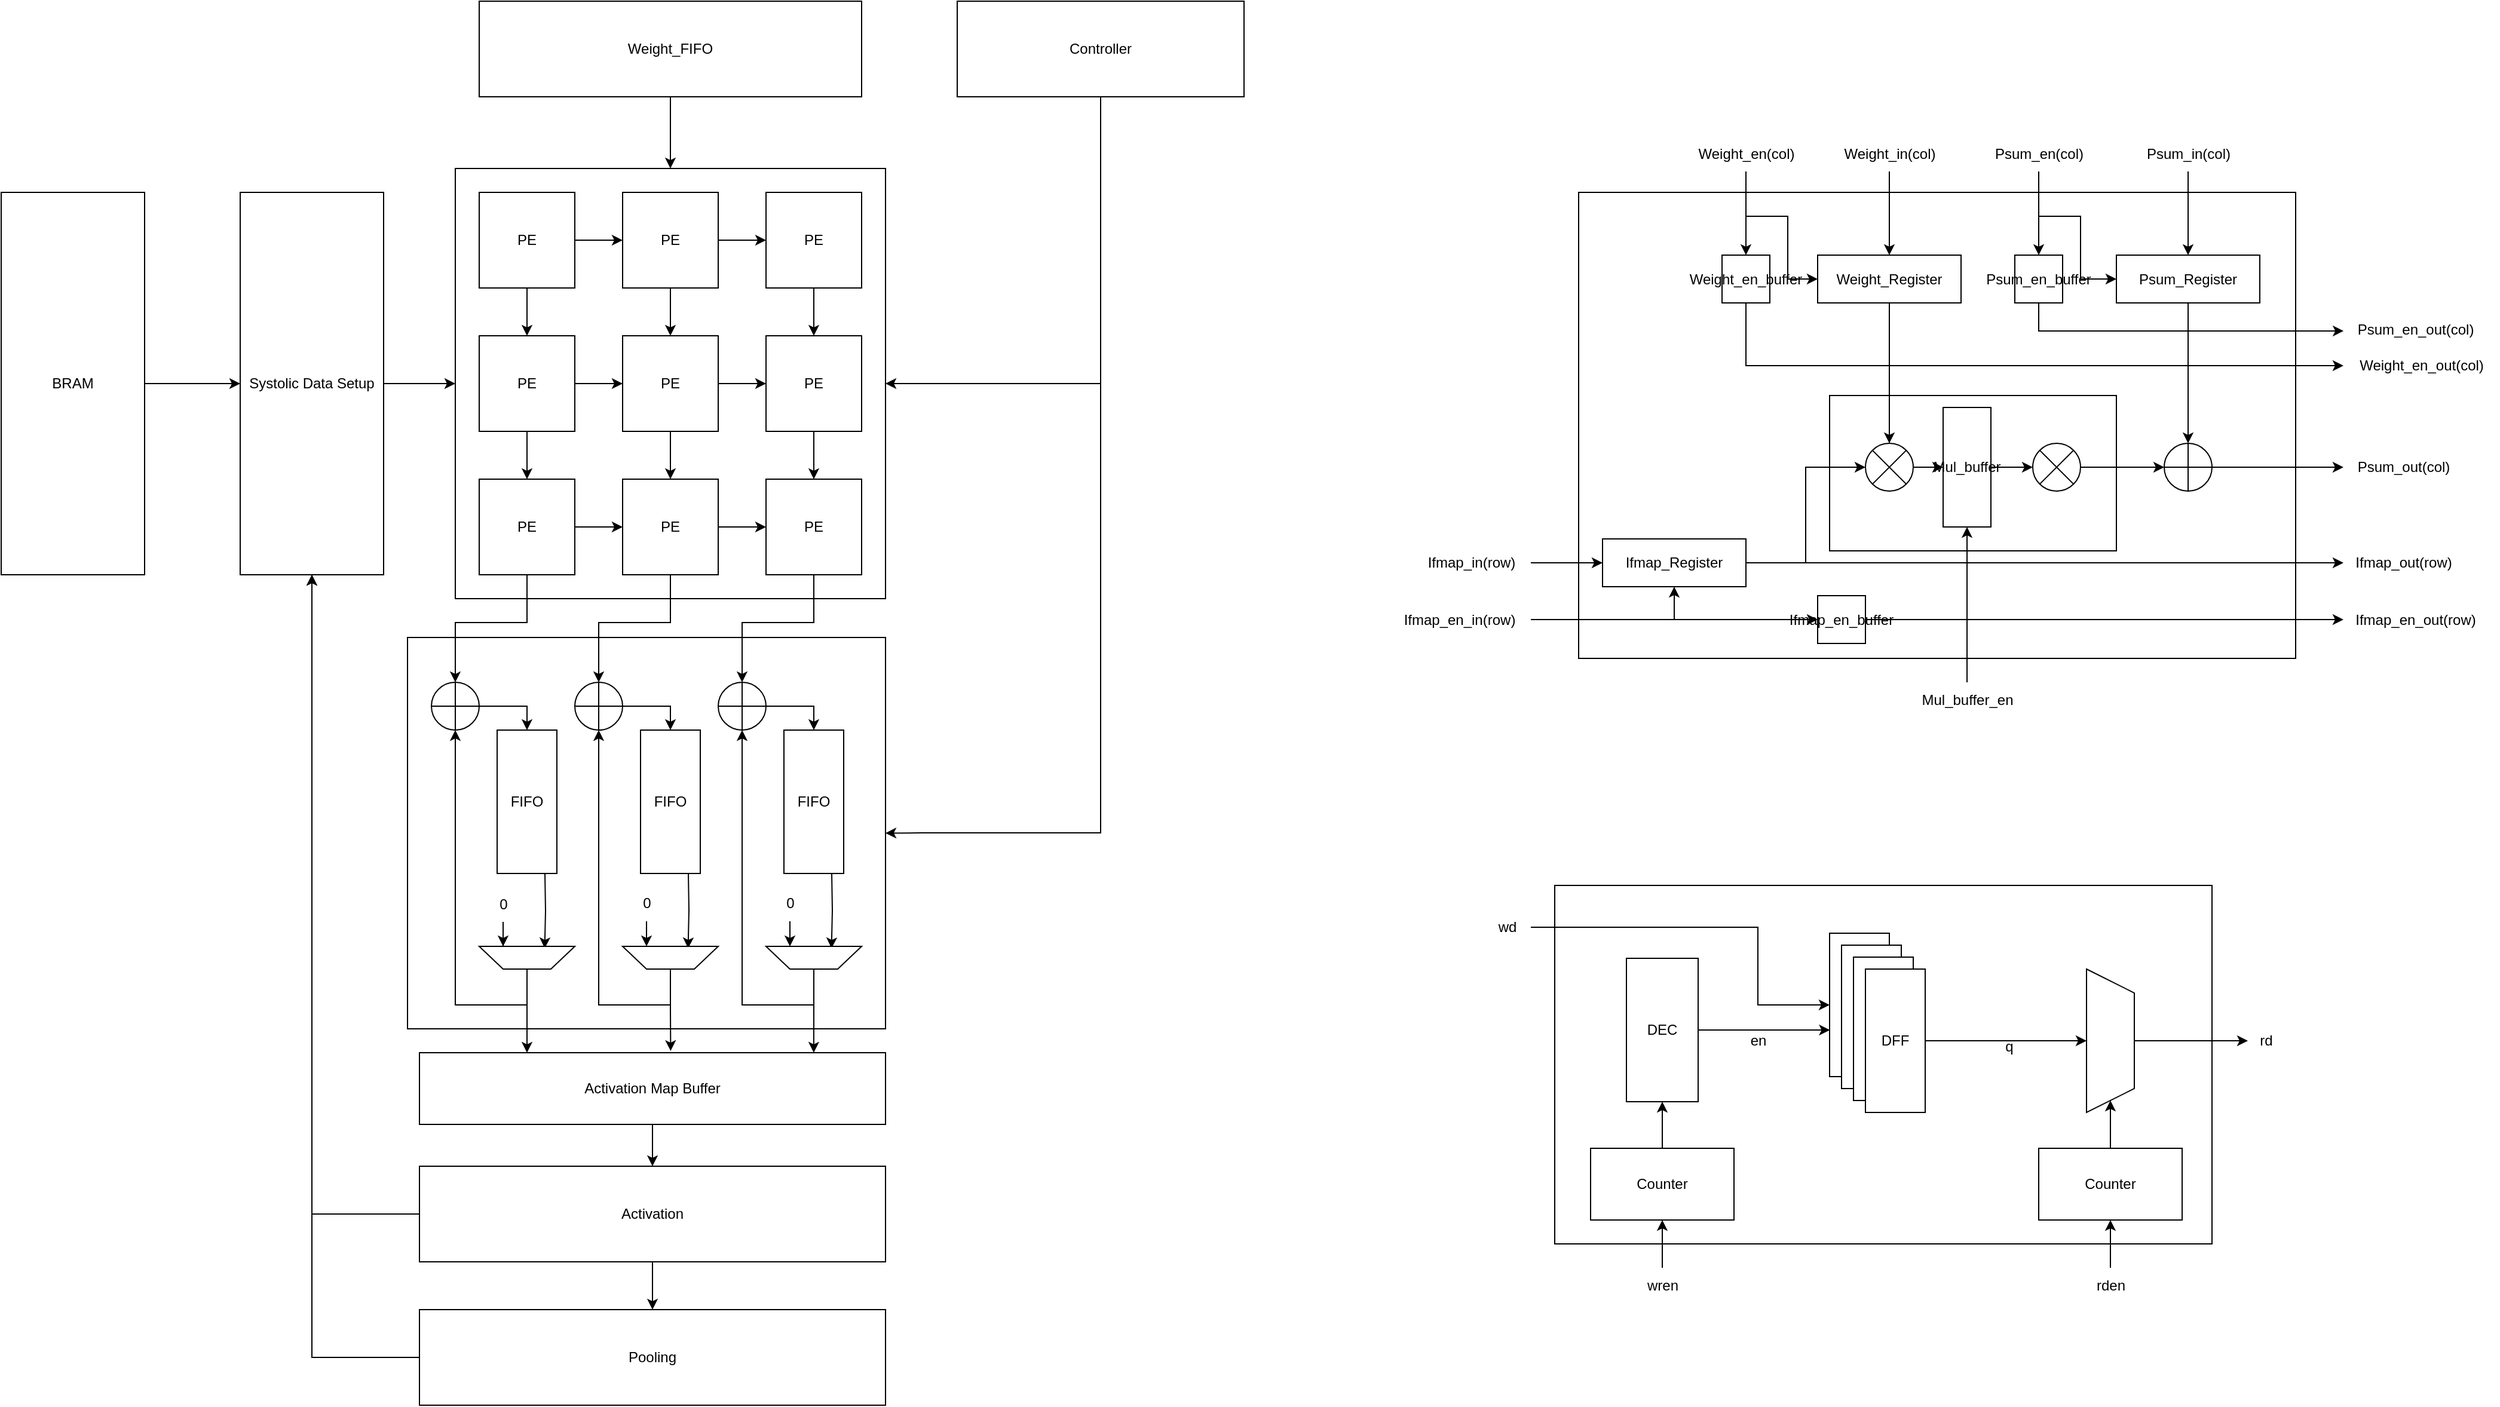 <mxfile version="20.0.4" type="device"><diagram id="q-3IjHaFC8g2C8b-CzU9" name="Page-1"><mxGraphModel dx="2228" dy="1464" grid="1" gridSize="10" guides="1" tooltips="1" connect="1" arrows="1" fold="1" page="0" pageScale="1" pageWidth="1169" pageHeight="1654" math="0" shadow="0"><root><mxCell id="0"/><mxCell id="1" parent="0"/><mxCell id="EoY5tIey5Jz07sWvBprs-53" value="" style="rounded=0;whiteSpace=wrap;html=1;" vertex="1" parent="1"><mxGeometry x="-100" y="12.5" width="400" height="327.5" as="geometry"/></mxCell><mxCell id="EoY5tIey5Jz07sWvBprs-31" value="" style="rounded=0;whiteSpace=wrap;html=1;" vertex="1" parent="1"><mxGeometry x="860" y="220" width="550" height="300" as="geometry"/></mxCell><mxCell id="YiOCXtngig4sqiAHv9Xl-460" value="" style="rounded=0;whiteSpace=wrap;html=1;" parent="1" vertex="1"><mxGeometry x="880" y="-360" width="600" height="390" as="geometry"/></mxCell><mxCell id="YiOCXtngig4sqiAHv9Xl-421" value="" style="rounded=0;whiteSpace=wrap;html=1;" parent="1" vertex="1"><mxGeometry x="1090" y="-190" width="240" height="130" as="geometry"/></mxCell><mxCell id="YiOCXtngig4sqiAHv9Xl-361" value="" style="rounded=0;whiteSpace=wrap;html=1;" parent="1" vertex="1"><mxGeometry x="-60" y="-380" width="360" height="360" as="geometry"/></mxCell><mxCell id="YiOCXtngig4sqiAHv9Xl-347" style="edgeStyle=orthogonalEdgeStyle;rounded=0;orthogonalLoop=1;jettySize=auto;html=1;entryX=0;entryY=0.5;entryDx=0;entryDy=0;" parent="1" source="YiOCXtngig4sqiAHv9Xl-319" target="YiOCXtngig4sqiAHv9Xl-320" edge="1"><mxGeometry relative="1" as="geometry"/></mxCell><mxCell id="YiOCXtngig4sqiAHv9Xl-355" style="edgeStyle=orthogonalEdgeStyle;rounded=0;orthogonalLoop=1;jettySize=auto;html=1;entryX=0.5;entryY=0;entryDx=0;entryDy=0;" parent="1" source="YiOCXtngig4sqiAHv9Xl-319" target="YiOCXtngig4sqiAHv9Xl-322" edge="1"><mxGeometry relative="1" as="geometry"/></mxCell><mxCell id="YiOCXtngig4sqiAHv9Xl-319" value="PE" style="rounded=0;whiteSpace=wrap;html=1;" parent="1" vertex="1"><mxGeometry x="-40" y="-360" width="80" height="80" as="geometry"/></mxCell><mxCell id="YiOCXtngig4sqiAHv9Xl-348" style="edgeStyle=orthogonalEdgeStyle;rounded=0;orthogonalLoop=1;jettySize=auto;html=1;entryX=0;entryY=0.5;entryDx=0;entryDy=0;" parent="1" source="YiOCXtngig4sqiAHv9Xl-320" target="YiOCXtngig4sqiAHv9Xl-321" edge="1"><mxGeometry relative="1" as="geometry"/></mxCell><mxCell id="YiOCXtngig4sqiAHv9Xl-354" style="edgeStyle=orthogonalEdgeStyle;rounded=0;orthogonalLoop=1;jettySize=auto;html=1;entryX=0.5;entryY=0;entryDx=0;entryDy=0;" parent="1" source="YiOCXtngig4sqiAHv9Xl-320" target="YiOCXtngig4sqiAHv9Xl-323" edge="1"><mxGeometry relative="1" as="geometry"/></mxCell><mxCell id="YiOCXtngig4sqiAHv9Xl-320" value="PE" style="rounded=0;whiteSpace=wrap;html=1;" parent="1" vertex="1"><mxGeometry x="80" y="-360" width="80" height="80" as="geometry"/></mxCell><mxCell id="YiOCXtngig4sqiAHv9Xl-356" style="edgeStyle=orthogonalEdgeStyle;rounded=0;orthogonalLoop=1;jettySize=auto;html=1;entryX=0.5;entryY=0;entryDx=0;entryDy=0;" parent="1" source="YiOCXtngig4sqiAHv9Xl-321" target="YiOCXtngig4sqiAHv9Xl-324" edge="1"><mxGeometry relative="1" as="geometry"/></mxCell><mxCell id="YiOCXtngig4sqiAHv9Xl-321" value="PE" style="rounded=0;whiteSpace=wrap;html=1;" parent="1" vertex="1"><mxGeometry x="200" y="-360" width="80" height="80" as="geometry"/></mxCell><mxCell id="YiOCXtngig4sqiAHv9Xl-349" style="edgeStyle=orthogonalEdgeStyle;rounded=0;orthogonalLoop=1;jettySize=auto;html=1;entryX=0;entryY=0.5;entryDx=0;entryDy=0;" parent="1" source="YiOCXtngig4sqiAHv9Xl-322" target="YiOCXtngig4sqiAHv9Xl-323" edge="1"><mxGeometry relative="1" as="geometry"/></mxCell><mxCell id="YiOCXtngig4sqiAHv9Xl-357" style="edgeStyle=orthogonalEdgeStyle;rounded=0;orthogonalLoop=1;jettySize=auto;html=1;entryX=0.5;entryY=0;entryDx=0;entryDy=0;" parent="1" source="YiOCXtngig4sqiAHv9Xl-322" target="YiOCXtngig4sqiAHv9Xl-325" edge="1"><mxGeometry relative="1" as="geometry"/></mxCell><mxCell id="YiOCXtngig4sqiAHv9Xl-322" value="PE" style="rounded=0;whiteSpace=wrap;html=1;" parent="1" vertex="1"><mxGeometry x="-40" y="-240" width="80" height="80" as="geometry"/></mxCell><mxCell id="YiOCXtngig4sqiAHv9Xl-350" style="edgeStyle=orthogonalEdgeStyle;rounded=0;orthogonalLoop=1;jettySize=auto;html=1;entryX=0;entryY=0.5;entryDx=0;entryDy=0;" parent="1" source="YiOCXtngig4sqiAHv9Xl-323" target="YiOCXtngig4sqiAHv9Xl-324" edge="1"><mxGeometry relative="1" as="geometry"/></mxCell><mxCell id="YiOCXtngig4sqiAHv9Xl-358" style="edgeStyle=orthogonalEdgeStyle;rounded=0;orthogonalLoop=1;jettySize=auto;html=1;entryX=0.5;entryY=0;entryDx=0;entryDy=0;" parent="1" source="YiOCXtngig4sqiAHv9Xl-323" target="YiOCXtngig4sqiAHv9Xl-326" edge="1"><mxGeometry relative="1" as="geometry"/></mxCell><mxCell id="YiOCXtngig4sqiAHv9Xl-323" value="PE" style="rounded=0;whiteSpace=wrap;html=1;" parent="1" vertex="1"><mxGeometry x="80" y="-240" width="80" height="80" as="geometry"/></mxCell><mxCell id="YiOCXtngig4sqiAHv9Xl-359" style="edgeStyle=orthogonalEdgeStyle;rounded=0;orthogonalLoop=1;jettySize=auto;html=1;entryX=0.5;entryY=0;entryDx=0;entryDy=0;" parent="1" source="YiOCXtngig4sqiAHv9Xl-324" target="YiOCXtngig4sqiAHv9Xl-327" edge="1"><mxGeometry relative="1" as="geometry"/></mxCell><mxCell id="YiOCXtngig4sqiAHv9Xl-324" value="PE" style="rounded=0;whiteSpace=wrap;html=1;" parent="1" vertex="1"><mxGeometry x="200" y="-240" width="80" height="80" as="geometry"/></mxCell><mxCell id="YiOCXtngig4sqiAHv9Xl-335" style="edgeStyle=orthogonalEdgeStyle;rounded=0;orthogonalLoop=1;jettySize=auto;html=1;entryX=0.5;entryY=0;entryDx=0;entryDy=0;" parent="1" source="YiOCXtngig4sqiAHv9Xl-325" target="YiOCXtngig4sqiAHv9Xl-331" edge="1"><mxGeometry relative="1" as="geometry"><mxPoint as="targetPoint"/><Array as="points"><mxPoint/><mxPoint x="-60"/></Array></mxGeometry></mxCell><mxCell id="YiOCXtngig4sqiAHv9Xl-351" style="edgeStyle=orthogonalEdgeStyle;rounded=0;orthogonalLoop=1;jettySize=auto;html=1;entryX=0;entryY=0.5;entryDx=0;entryDy=0;" parent="1" source="YiOCXtngig4sqiAHv9Xl-325" target="YiOCXtngig4sqiAHv9Xl-326" edge="1"><mxGeometry relative="1" as="geometry"/></mxCell><mxCell id="YiOCXtngig4sqiAHv9Xl-325" value="PE" style="rounded=0;whiteSpace=wrap;html=1;" parent="1" vertex="1"><mxGeometry x="-40" y="-120" width="80" height="80" as="geometry"/></mxCell><mxCell id="YiOCXtngig4sqiAHv9Xl-352" style="edgeStyle=orthogonalEdgeStyle;rounded=0;orthogonalLoop=1;jettySize=auto;html=1;entryX=0;entryY=0.5;entryDx=0;entryDy=0;" parent="1" source="YiOCXtngig4sqiAHv9Xl-326" target="YiOCXtngig4sqiAHv9Xl-327" edge="1"><mxGeometry relative="1" as="geometry"/></mxCell><mxCell id="YiOCXtngig4sqiAHv9Xl-326" value="PE" style="rounded=0;whiteSpace=wrap;html=1;" parent="1" vertex="1"><mxGeometry x="80" y="-120" width="80" height="80" as="geometry"/></mxCell><mxCell id="YiOCXtngig4sqiAHv9Xl-327" value="PE" style="rounded=0;whiteSpace=wrap;html=1;" parent="1" vertex="1"><mxGeometry x="200" y="-120" width="80" height="80" as="geometry"/></mxCell><mxCell id="EoY5tIey5Jz07sWvBprs-34" style="edgeStyle=orthogonalEdgeStyle;rounded=0;orthogonalLoop=1;jettySize=auto;html=1;entryX=0.315;entryY=0.915;entryDx=0;entryDy=0;entryPerimeter=0;" edge="1" parent="1" target="EoY5tIey5Jz07sWvBprs-33"><mxGeometry relative="1" as="geometry"><mxPoint x="15.0" y="210.5" as="sourcePoint"/></mxGeometry></mxCell><mxCell id="YiOCXtngig4sqiAHv9Xl-328" value="FIFO" style="rounded=0;whiteSpace=wrap;html=1;direction=south;" parent="1" vertex="1"><mxGeometry x="-25" y="90" width="50" height="120" as="geometry"/></mxCell><mxCell id="YiOCXtngig4sqiAHv9Xl-336" style="edgeStyle=orthogonalEdgeStyle;rounded=0;orthogonalLoop=1;jettySize=auto;html=1;entryX=0;entryY=0.5;entryDx=0;entryDy=0;" parent="1" source="YiOCXtngig4sqiAHv9Xl-331" target="YiOCXtngig4sqiAHv9Xl-328" edge="1"><mxGeometry relative="1" as="geometry"/></mxCell><mxCell id="YiOCXtngig4sqiAHv9Xl-331" value="" style="shape=orEllipse;perimeter=ellipsePerimeter;whiteSpace=wrap;html=1;backgroundOutline=1;" parent="1" vertex="1"><mxGeometry x="-80" y="50" width="40" height="40" as="geometry"/></mxCell><mxCell id="YiOCXtngig4sqiAHv9Xl-337" style="edgeStyle=orthogonalEdgeStyle;rounded=0;orthogonalLoop=1;jettySize=auto;html=1;entryX=0.5;entryY=0;entryDx=0;entryDy=0;" parent="1" target="YiOCXtngig4sqiAHv9Xl-341" edge="1"><mxGeometry relative="1" as="geometry"><mxPoint x="120" as="targetPoint"/><mxPoint x="120.0" y="-40" as="sourcePoint"/><Array as="points"><mxPoint x="120"/><mxPoint x="60"/></Array></mxGeometry></mxCell><mxCell id="YiOCXtngig4sqiAHv9Xl-339" value="FIFO" style="rounded=0;whiteSpace=wrap;html=1;direction=south;" parent="1" vertex="1"><mxGeometry x="95" y="90" width="50" height="120" as="geometry"/></mxCell><mxCell id="YiOCXtngig4sqiAHv9Xl-340" style="edgeStyle=orthogonalEdgeStyle;rounded=0;orthogonalLoop=1;jettySize=auto;html=1;entryX=0;entryY=0.5;entryDx=0;entryDy=0;" parent="1" source="YiOCXtngig4sqiAHv9Xl-341" target="YiOCXtngig4sqiAHv9Xl-339" edge="1"><mxGeometry relative="1" as="geometry"/></mxCell><mxCell id="YiOCXtngig4sqiAHv9Xl-341" value="" style="shape=orEllipse;perimeter=ellipsePerimeter;whiteSpace=wrap;html=1;backgroundOutline=1;" parent="1" vertex="1"><mxGeometry x="40" y="50" width="40" height="40" as="geometry"/></mxCell><mxCell id="YiOCXtngig4sqiAHv9Xl-342" style="edgeStyle=orthogonalEdgeStyle;rounded=0;orthogonalLoop=1;jettySize=auto;html=1;entryX=0.5;entryY=0;entryDx=0;entryDy=0;" parent="1" target="YiOCXtngig4sqiAHv9Xl-346" edge="1"><mxGeometry relative="1" as="geometry"><mxPoint x="240" as="targetPoint"/><mxPoint x="240.0" y="-40" as="sourcePoint"/><Array as="points"><mxPoint x="240"/><mxPoint x="180"/></Array></mxGeometry></mxCell><mxCell id="YiOCXtngig4sqiAHv9Xl-344" value="FIFO" style="rounded=0;whiteSpace=wrap;html=1;direction=south;" parent="1" vertex="1"><mxGeometry x="215" y="90" width="50" height="120" as="geometry"/></mxCell><mxCell id="YiOCXtngig4sqiAHv9Xl-345" style="edgeStyle=orthogonalEdgeStyle;rounded=0;orthogonalLoop=1;jettySize=auto;html=1;entryX=0;entryY=0.5;entryDx=0;entryDy=0;" parent="1" source="YiOCXtngig4sqiAHv9Xl-346" target="YiOCXtngig4sqiAHv9Xl-344" edge="1"><mxGeometry relative="1" as="geometry"/></mxCell><mxCell id="YiOCXtngig4sqiAHv9Xl-346" value="" style="shape=orEllipse;perimeter=ellipsePerimeter;whiteSpace=wrap;html=1;backgroundOutline=1;" parent="1" vertex="1"><mxGeometry x="160" y="50" width="40" height="40" as="geometry"/></mxCell><mxCell id="YiOCXtngig4sqiAHv9Xl-364" style="edgeStyle=orthogonalEdgeStyle;rounded=0;orthogonalLoop=1;jettySize=auto;html=1;entryX=0;entryY=0.5;entryDx=0;entryDy=0;" parent="1" source="YiOCXtngig4sqiAHv9Xl-360" target="YiOCXtngig4sqiAHv9Xl-361" edge="1"><mxGeometry relative="1" as="geometry"/></mxCell><mxCell id="YiOCXtngig4sqiAHv9Xl-360" value="Systolic Data Setup" style="rounded=0;whiteSpace=wrap;html=1;direction=south;" parent="1" vertex="1"><mxGeometry x="-240" y="-360" width="120" height="320" as="geometry"/></mxCell><mxCell id="YiOCXtngig4sqiAHv9Xl-368" style="edgeStyle=orthogonalEdgeStyle;rounded=0;orthogonalLoop=1;jettySize=auto;html=1;entryX=0.5;entryY=0;entryDx=0;entryDy=0;" parent="1" source="YiOCXtngig4sqiAHv9Xl-366" target="YiOCXtngig4sqiAHv9Xl-367" edge="1"><mxGeometry relative="1" as="geometry"/></mxCell><mxCell id="YiOCXtngig4sqiAHv9Xl-369" style="edgeStyle=orthogonalEdgeStyle;rounded=0;orthogonalLoop=1;jettySize=auto;html=1;entryX=1;entryY=0.5;entryDx=0;entryDy=0;" parent="1" source="YiOCXtngig4sqiAHv9Xl-366" target="YiOCXtngig4sqiAHv9Xl-360" edge="1"><mxGeometry relative="1" as="geometry"/></mxCell><mxCell id="YiOCXtngig4sqiAHv9Xl-366" value="Activation" style="rounded=0;whiteSpace=wrap;html=1;" parent="1" vertex="1"><mxGeometry x="-90" y="455" width="390" height="80" as="geometry"/></mxCell><mxCell id="YiOCXtngig4sqiAHv9Xl-372" style="edgeStyle=orthogonalEdgeStyle;rounded=0;orthogonalLoop=1;jettySize=auto;html=1;entryX=1;entryY=0.5;entryDx=0;entryDy=0;" parent="1" source="YiOCXtngig4sqiAHv9Xl-367" target="YiOCXtngig4sqiAHv9Xl-360" edge="1"><mxGeometry relative="1" as="geometry"/></mxCell><mxCell id="YiOCXtngig4sqiAHv9Xl-367" value="Pooling" style="rounded=0;whiteSpace=wrap;html=1;" parent="1" vertex="1"><mxGeometry x="-90" y="575" width="390" height="80" as="geometry"/></mxCell><mxCell id="YiOCXtngig4sqiAHv9Xl-394" style="edgeStyle=orthogonalEdgeStyle;rounded=0;orthogonalLoop=1;jettySize=auto;html=1;entryX=0;entryY=0.5;entryDx=0;entryDy=0;" parent="1" source="YiOCXtngig4sqiAHv9Xl-390" target="YiOCXtngig4sqiAHv9Xl-392" edge="1"><mxGeometry relative="1" as="geometry"/></mxCell><mxCell id="YiOCXtngig4sqiAHv9Xl-408" style="edgeStyle=orthogonalEdgeStyle;rounded=0;orthogonalLoop=1;jettySize=auto;html=1;" parent="1" source="YiOCXtngig4sqiAHv9Xl-390" target="YiOCXtngig4sqiAHv9Xl-412" edge="1"><mxGeometry relative="1" as="geometry"><mxPoint x="1705.0" y="-50" as="targetPoint"/></mxGeometry></mxCell><mxCell id="YiOCXtngig4sqiAHv9Xl-390" value="Ifmap_Register" style="rounded=0;whiteSpace=wrap;html=1;" parent="1" vertex="1"><mxGeometry x="900" y="-70" width="120" height="40" as="geometry"/></mxCell><mxCell id="YiOCXtngig4sqiAHv9Xl-393" style="edgeStyle=orthogonalEdgeStyle;rounded=0;orthogonalLoop=1;jettySize=auto;html=1;entryX=0.5;entryY=0;entryDx=0;entryDy=0;" parent="1" source="YiOCXtngig4sqiAHv9Xl-391" target="YiOCXtngig4sqiAHv9Xl-392" edge="1"><mxGeometry relative="1" as="geometry"/></mxCell><mxCell id="YiOCXtngig4sqiAHv9Xl-391" value="Weight_Register" style="rounded=0;whiteSpace=wrap;html=1;" parent="1" vertex="1"><mxGeometry x="1080" y="-307.5" width="120" height="40" as="geometry"/></mxCell><mxCell id="YiOCXtngig4sqiAHv9Xl-396" style="edgeStyle=orthogonalEdgeStyle;rounded=0;orthogonalLoop=1;jettySize=auto;html=1;entryX=0.5;entryY=1;entryDx=0;entryDy=0;" parent="1" source="YiOCXtngig4sqiAHv9Xl-392" target="YiOCXtngig4sqiAHv9Xl-395" edge="1"><mxGeometry relative="1" as="geometry"/></mxCell><mxCell id="YiOCXtngig4sqiAHv9Xl-392" value="" style="shape=sumEllipse;perimeter=ellipsePerimeter;whiteSpace=wrap;html=1;backgroundOutline=1;" parent="1" vertex="1"><mxGeometry x="1120" y="-150" width="40" height="40" as="geometry"/></mxCell><mxCell id="YiOCXtngig4sqiAHv9Xl-398" style="edgeStyle=orthogonalEdgeStyle;rounded=0;orthogonalLoop=1;jettySize=auto;html=1;entryX=0;entryY=0.5;entryDx=0;entryDy=0;" parent="1" source="YiOCXtngig4sqiAHv9Xl-395" target="YiOCXtngig4sqiAHv9Xl-397" edge="1"><mxGeometry relative="1" as="geometry"/></mxCell><mxCell id="YiOCXtngig4sqiAHv9Xl-395" value="Mul_buffer" style="rounded=0;whiteSpace=wrap;html=1;direction=south;" parent="1" vertex="1"><mxGeometry x="1185" y="-180" width="40" height="100" as="geometry"/></mxCell><mxCell id="YiOCXtngig4sqiAHv9Xl-401" style="edgeStyle=orthogonalEdgeStyle;rounded=0;orthogonalLoop=1;jettySize=auto;html=1;entryX=0;entryY=0.5;entryDx=0;entryDy=0;" parent="1" source="YiOCXtngig4sqiAHv9Xl-397" target="YiOCXtngig4sqiAHv9Xl-399" edge="1"><mxGeometry relative="1" as="geometry"/></mxCell><mxCell id="YiOCXtngig4sqiAHv9Xl-397" value="" style="shape=sumEllipse;perimeter=ellipsePerimeter;whiteSpace=wrap;html=1;backgroundOutline=1;" parent="1" vertex="1"><mxGeometry x="1260" y="-150" width="40" height="40" as="geometry"/></mxCell><mxCell id="YiOCXtngig4sqiAHv9Xl-406" style="edgeStyle=orthogonalEdgeStyle;rounded=0;orthogonalLoop=1;jettySize=auto;html=1;" parent="1" source="YiOCXtngig4sqiAHv9Xl-399" target="YiOCXtngig4sqiAHv9Xl-409" edge="1"><mxGeometry relative="1" as="geometry"><mxPoint x="1705.0" y="-130" as="targetPoint"/></mxGeometry></mxCell><mxCell id="YiOCXtngig4sqiAHv9Xl-399" value="" style="shape=orEllipse;perimeter=ellipsePerimeter;whiteSpace=wrap;html=1;backgroundOutline=1;" parent="1" vertex="1"><mxGeometry x="1370" y="-150" width="40" height="40" as="geometry"/></mxCell><mxCell id="YiOCXtngig4sqiAHv9Xl-402" style="edgeStyle=orthogonalEdgeStyle;rounded=0;orthogonalLoop=1;jettySize=auto;html=1;entryX=0.5;entryY=0;entryDx=0;entryDy=0;" parent="1" source="YiOCXtngig4sqiAHv9Xl-400" target="YiOCXtngig4sqiAHv9Xl-399" edge="1"><mxGeometry relative="1" as="geometry"/></mxCell><mxCell id="YiOCXtngig4sqiAHv9Xl-400" value="Psum_Register" style="rounded=0;whiteSpace=wrap;html=1;" parent="1" vertex="1"><mxGeometry x="1330" y="-307.5" width="120" height="40" as="geometry"/></mxCell><mxCell id="YiOCXtngig4sqiAHv9Xl-409" value="Psum_out(col)" style="text;html=1;align=center;verticalAlign=middle;resizable=0;points=[];autosize=1;strokeColor=none;fillColor=none;" parent="1" vertex="1"><mxGeometry x="1520" y="-145" width="100" height="30" as="geometry"/></mxCell><mxCell id="YiOCXtngig4sqiAHv9Xl-411" style="edgeStyle=orthogonalEdgeStyle;rounded=0;orthogonalLoop=1;jettySize=auto;html=1;entryX=0.5;entryY=0;entryDx=0;entryDy=0;" parent="1" source="YiOCXtngig4sqiAHv9Xl-410" target="YiOCXtngig4sqiAHv9Xl-400" edge="1"><mxGeometry relative="1" as="geometry"/></mxCell><mxCell id="YiOCXtngig4sqiAHv9Xl-410" value="Psum_in(col)" style="text;html=1;align=center;verticalAlign=middle;resizable=0;points=[];autosize=1;strokeColor=none;fillColor=none;" parent="1" vertex="1"><mxGeometry x="1345" y="-407.5" width="90" height="30" as="geometry"/></mxCell><mxCell id="YiOCXtngig4sqiAHv9Xl-412" value="Ifmap_out(row)" style="text;html=1;align=center;verticalAlign=middle;resizable=0;points=[];autosize=1;strokeColor=none;fillColor=none;" parent="1" vertex="1"><mxGeometry x="1520" y="-65" width="100" height="30" as="geometry"/></mxCell><mxCell id="YiOCXtngig4sqiAHv9Xl-414" style="edgeStyle=orthogonalEdgeStyle;rounded=0;orthogonalLoop=1;jettySize=auto;html=1;" parent="1" source="YiOCXtngig4sqiAHv9Xl-413" target="YiOCXtngig4sqiAHv9Xl-390" edge="1"><mxGeometry relative="1" as="geometry"/></mxCell><mxCell id="YiOCXtngig4sqiAHv9Xl-413" value="Ifmap_in(row)" style="text;html=1;align=center;verticalAlign=middle;resizable=0;points=[];autosize=1;strokeColor=none;fillColor=none;" parent="1" vertex="1"><mxGeometry x="740" y="-65" width="100" height="30" as="geometry"/></mxCell><mxCell id="YiOCXtngig4sqiAHv9Xl-420" style="edgeStyle=orthogonalEdgeStyle;rounded=0;orthogonalLoop=1;jettySize=auto;html=1;" parent="1" source="YiOCXtngig4sqiAHv9Xl-419" target="YiOCXtngig4sqiAHv9Xl-391" edge="1"><mxGeometry relative="1" as="geometry"/></mxCell><mxCell id="YiOCXtngig4sqiAHv9Xl-419" value="Weight_in(col)" style="text;html=1;align=center;verticalAlign=middle;resizable=0;points=[];autosize=1;strokeColor=none;fillColor=none;" parent="1" vertex="1"><mxGeometry x="1090" y="-407.5" width="100" height="30" as="geometry"/></mxCell><mxCell id="YiOCXtngig4sqiAHv9Xl-426" style="edgeStyle=orthogonalEdgeStyle;rounded=0;orthogonalLoop=1;jettySize=auto;html=1;entryX=0.5;entryY=0;entryDx=0;entryDy=0;" parent="1" source="YiOCXtngig4sqiAHv9Xl-425" target="YiOCXtngig4sqiAHv9Xl-361" edge="1"><mxGeometry relative="1" as="geometry"/></mxCell><mxCell id="YiOCXtngig4sqiAHv9Xl-425" value="Weight_FIFO" style="rounded=0;whiteSpace=wrap;html=1;" parent="1" vertex="1"><mxGeometry x="-40" y="-520" width="320" height="80" as="geometry"/></mxCell><mxCell id="YiOCXtngig4sqiAHv9Xl-428" style="edgeStyle=orthogonalEdgeStyle;rounded=0;orthogonalLoop=1;jettySize=auto;html=1;entryX=1;entryY=0.5;entryDx=0;entryDy=0;" parent="1" source="YiOCXtngig4sqiAHv9Xl-427" target="YiOCXtngig4sqiAHv9Xl-361" edge="1"><mxGeometry relative="1" as="geometry"><Array as="points"><mxPoint x="480" y="-200"/></Array></mxGeometry></mxCell><mxCell id="EoY5tIey5Jz07sWvBprs-32" style="edgeStyle=orthogonalEdgeStyle;rounded=0;orthogonalLoop=1;jettySize=auto;html=1;entryX=1;entryY=0.5;entryDx=0;entryDy=0;" edge="1" parent="1" source="YiOCXtngig4sqiAHv9Xl-427" target="EoY5tIey5Jz07sWvBprs-53"><mxGeometry relative="1" as="geometry"><mxPoint x="380" y="210" as="targetPoint"/><Array as="points"><mxPoint x="480" y="176"/><mxPoint x="330" y="176"/></Array></mxGeometry></mxCell><mxCell id="YiOCXtngig4sqiAHv9Xl-427" value="Controller" style="rounded=0;whiteSpace=wrap;html=1;" parent="1" vertex="1"><mxGeometry x="360" y="-520" width="240" height="80" as="geometry"/></mxCell><mxCell id="YiOCXtngig4sqiAHv9Xl-431" style="edgeStyle=orthogonalEdgeStyle;rounded=0;orthogonalLoop=1;jettySize=auto;html=1;entryX=0;entryY=0.5;entryDx=0;entryDy=0;" parent="1" source="YiOCXtngig4sqiAHv9Xl-430" target="YiOCXtngig4sqiAHv9Xl-391" edge="1"><mxGeometry relative="1" as="geometry"><Array as="points"><mxPoint x="1020" y="-340"/><mxPoint x="1055" y="-340"/><mxPoint x="1055" y="-287"/></Array></mxGeometry></mxCell><mxCell id="YiOCXtngig4sqiAHv9Xl-456" style="edgeStyle=orthogonalEdgeStyle;rounded=0;orthogonalLoop=1;jettySize=auto;html=1;entryX=0.5;entryY=0;entryDx=0;entryDy=0;" parent="1" source="YiOCXtngig4sqiAHv9Xl-430" target="YiOCXtngig4sqiAHv9Xl-455" edge="1"><mxGeometry relative="1" as="geometry"/></mxCell><mxCell id="YiOCXtngig4sqiAHv9Xl-430" value="Weight_en(col)" style="text;html=1;align=center;verticalAlign=middle;resizable=0;points=[];autosize=1;strokeColor=none;fillColor=none;" parent="1" vertex="1"><mxGeometry x="970" y="-407.5" width="100" height="30" as="geometry"/></mxCell><mxCell id="YiOCXtngig4sqiAHv9Xl-433" style="edgeStyle=orthogonalEdgeStyle;rounded=0;orthogonalLoop=1;jettySize=auto;html=1;entryX=0;entryY=0.5;entryDx=0;entryDy=0;" parent="1" source="YiOCXtngig4sqiAHv9Xl-432" target="YiOCXtngig4sqiAHv9Xl-400" edge="1"><mxGeometry relative="1" as="geometry"><Array as="points"><mxPoint x="1265" y="-340"/><mxPoint x="1300" y="-340"/><mxPoint x="1300" y="-287"/></Array></mxGeometry></mxCell><mxCell id="YiOCXtngig4sqiAHv9Xl-447" style="edgeStyle=orthogonalEdgeStyle;rounded=0;orthogonalLoop=1;jettySize=auto;html=1;entryX=0.5;entryY=0;entryDx=0;entryDy=0;" parent="1" source="YiOCXtngig4sqiAHv9Xl-432" target="YiOCXtngig4sqiAHv9Xl-445" edge="1"><mxGeometry relative="1" as="geometry"/></mxCell><mxCell id="YiOCXtngig4sqiAHv9Xl-432" value="Psum_en(col)" style="text;html=1;align=center;verticalAlign=middle;resizable=0;points=[];autosize=1;strokeColor=none;fillColor=none;" parent="1" vertex="1"><mxGeometry x="1215" y="-407.5" width="100" height="30" as="geometry"/></mxCell><mxCell id="YiOCXtngig4sqiAHv9Xl-435" style="edgeStyle=orthogonalEdgeStyle;rounded=0;orthogonalLoop=1;jettySize=auto;html=1;entryX=0.5;entryY=1;entryDx=0;entryDy=0;" parent="1" source="YiOCXtngig4sqiAHv9Xl-434" target="YiOCXtngig4sqiAHv9Xl-390" edge="1"><mxGeometry relative="1" as="geometry"/></mxCell><mxCell id="YiOCXtngig4sqiAHv9Xl-442" style="edgeStyle=orthogonalEdgeStyle;rounded=0;orthogonalLoop=1;jettySize=auto;html=1;entryX=0;entryY=0.5;entryDx=0;entryDy=0;" parent="1" source="YiOCXtngig4sqiAHv9Xl-434" target="YiOCXtngig4sqiAHv9Xl-441" edge="1"><mxGeometry relative="1" as="geometry"/></mxCell><mxCell id="YiOCXtngig4sqiAHv9Xl-434" value="Ifmap_en_in(row)" style="text;html=1;align=center;verticalAlign=middle;resizable=0;points=[];autosize=1;strokeColor=none;fillColor=none;" parent="1" vertex="1"><mxGeometry x="720" y="-17.5" width="120" height="30" as="geometry"/></mxCell><mxCell id="YiOCXtngig4sqiAHv9Xl-437" style="edgeStyle=orthogonalEdgeStyle;rounded=0;orthogonalLoop=1;jettySize=auto;html=1;entryX=1;entryY=0.5;entryDx=0;entryDy=0;" parent="1" source="YiOCXtngig4sqiAHv9Xl-436" target="YiOCXtngig4sqiAHv9Xl-395" edge="1"><mxGeometry relative="1" as="geometry"/></mxCell><mxCell id="YiOCXtngig4sqiAHv9Xl-436" value="Mul_buffer_en" style="text;html=1;align=center;verticalAlign=middle;resizable=0;points=[];autosize=1;strokeColor=none;fillColor=none;" parent="1" vertex="1"><mxGeometry x="1155" y="50" width="100" height="30" as="geometry"/></mxCell><mxCell id="YiOCXtngig4sqiAHv9Xl-440" style="edgeStyle=orthogonalEdgeStyle;rounded=0;orthogonalLoop=1;jettySize=auto;html=1;entryX=0.5;entryY=1;entryDx=0;entryDy=0;" parent="1" source="YiOCXtngig4sqiAHv9Xl-439" target="YiOCXtngig4sqiAHv9Xl-360" edge="1"><mxGeometry relative="1" as="geometry"/></mxCell><mxCell id="YiOCXtngig4sqiAHv9Xl-439" value="BRAM" style="rounded=0;whiteSpace=wrap;html=1;" parent="1" vertex="1"><mxGeometry x="-440" y="-360" width="120" height="320" as="geometry"/></mxCell><mxCell id="YiOCXtngig4sqiAHv9Xl-443" style="edgeStyle=orthogonalEdgeStyle;rounded=0;orthogonalLoop=1;jettySize=auto;html=1;" parent="1" source="YiOCXtngig4sqiAHv9Xl-441" target="YiOCXtngig4sqiAHv9Xl-444" edge="1"><mxGeometry relative="1" as="geometry"><mxPoint x="1510" y="-7.5" as="targetPoint"/></mxGeometry></mxCell><mxCell id="YiOCXtngig4sqiAHv9Xl-441" value="Ifmap_en_buffer" style="rounded=0;whiteSpace=wrap;html=1;" parent="1" vertex="1"><mxGeometry x="1080" y="-22.5" width="40" height="40" as="geometry"/></mxCell><mxCell id="YiOCXtngig4sqiAHv9Xl-444" value="Ifmap_en_out(row)" style="text;html=1;align=center;verticalAlign=middle;resizable=0;points=[];autosize=1;strokeColor=none;fillColor=none;" parent="1" vertex="1"><mxGeometry x="1520" y="-17.5" width="120" height="30" as="geometry"/></mxCell><mxCell id="YiOCXtngig4sqiAHv9Xl-452" style="edgeStyle=orthogonalEdgeStyle;rounded=0;orthogonalLoop=1;jettySize=auto;html=1;entryX=0.001;entryY=0.533;entryDx=0;entryDy=0;entryPerimeter=0;" parent="1" source="YiOCXtngig4sqiAHv9Xl-445" target="YiOCXtngig4sqiAHv9Xl-450" edge="1"><mxGeometry relative="1" as="geometry"><Array as="points"><mxPoint x="1265" y="-244"/></Array></mxGeometry></mxCell><mxCell id="YiOCXtngig4sqiAHv9Xl-445" value="Psum_en_buffer" style="rounded=0;whiteSpace=wrap;html=1;" parent="1" vertex="1"><mxGeometry x="1245" y="-307.5" width="40" height="40" as="geometry"/></mxCell><mxCell id="YiOCXtngig4sqiAHv9Xl-450" value="Psum_en_out(col)" style="text;html=1;align=center;verticalAlign=middle;resizable=0;points=[];autosize=1;strokeColor=none;fillColor=none;" parent="1" vertex="1"><mxGeometry x="1520" y="-260" width="120" height="30" as="geometry"/></mxCell><mxCell id="YiOCXtngig4sqiAHv9Xl-459" style="edgeStyle=orthogonalEdgeStyle;rounded=0;orthogonalLoop=1;jettySize=auto;html=1;" parent="1" source="YiOCXtngig4sqiAHv9Xl-455" target="YiOCXtngig4sqiAHv9Xl-458" edge="1"><mxGeometry relative="1" as="geometry"><Array as="points"><mxPoint x="1020" y="-215"/></Array></mxGeometry></mxCell><mxCell id="YiOCXtngig4sqiAHv9Xl-455" value="Weight_en_buffer" style="rounded=0;whiteSpace=wrap;html=1;" parent="1" vertex="1"><mxGeometry x="1000" y="-307.5" width="40" height="40" as="geometry"/></mxCell><mxCell id="YiOCXtngig4sqiAHv9Xl-458" value="Weight_en_out(col)" style="text;html=1;align=center;verticalAlign=middle;resizable=0;points=[];autosize=1;strokeColor=none;fillColor=none;" parent="1" vertex="1"><mxGeometry x="1520" y="-230" width="130" height="30" as="geometry"/></mxCell><mxCell id="EoY5tIey5Jz07sWvBprs-1" value="DFF" style="rounded=0;whiteSpace=wrap;html=1;direction=south;" vertex="1" parent="1"><mxGeometry x="1090" y="260" width="50" height="120" as="geometry"/></mxCell><mxCell id="EoY5tIey5Jz07sWvBprs-9" style="edgeStyle=orthogonalEdgeStyle;rounded=0;orthogonalLoop=1;jettySize=auto;html=1;exitX=0.5;exitY=0;exitDx=0;exitDy=0;" edge="1" parent="1" source="EoY5tIey5Jz07sWvBprs-2" target="EoY5tIey5Jz07sWvBprs-8"><mxGeometry relative="1" as="geometry"/></mxCell><mxCell id="EoY5tIey5Jz07sWvBprs-2" value="" style="shape=trapezoid;perimeter=trapezoidPerimeter;whiteSpace=wrap;html=1;fixedSize=1;direction=south;" vertex="1" parent="1"><mxGeometry x="1305" y="290" width="40" height="120" as="geometry"/></mxCell><mxCell id="EoY5tIey5Jz07sWvBprs-3" value="DFF" style="rounded=0;whiteSpace=wrap;html=1;direction=south;" vertex="1" parent="1"><mxGeometry x="1100" y="270" width="50" height="120" as="geometry"/></mxCell><mxCell id="EoY5tIey5Jz07sWvBprs-4" value="DFF" style="rounded=0;whiteSpace=wrap;html=1;direction=south;" vertex="1" parent="1"><mxGeometry x="1110" y="280" width="50" height="120" as="geometry"/></mxCell><mxCell id="EoY5tIey5Jz07sWvBprs-7" style="edgeStyle=orthogonalEdgeStyle;rounded=0;orthogonalLoop=1;jettySize=auto;html=1;" edge="1" parent="1" source="EoY5tIey5Jz07sWvBprs-5" target="EoY5tIey5Jz07sWvBprs-2"><mxGeometry relative="1" as="geometry"/></mxCell><mxCell id="EoY5tIey5Jz07sWvBprs-5" value="DFF" style="rounded=0;whiteSpace=wrap;html=1;direction=south;" vertex="1" parent="1"><mxGeometry x="1120" y="290" width="50" height="120" as="geometry"/></mxCell><mxCell id="EoY5tIey5Jz07sWvBprs-8" value="rd" style="text;html=1;align=center;verticalAlign=middle;resizable=0;points=[];autosize=1;strokeColor=none;fillColor=none;" vertex="1" parent="1"><mxGeometry x="1440" y="335" width="30" height="30" as="geometry"/></mxCell><mxCell id="EoY5tIey5Jz07sWvBprs-11" style="edgeStyle=orthogonalEdgeStyle;rounded=0;orthogonalLoop=1;jettySize=auto;html=1;entryX=0.675;entryY=0.995;entryDx=0;entryDy=0;entryPerimeter=0;exitX=0.5;exitY=0;exitDx=0;exitDy=0;" edge="1" parent="1" source="EoY5tIey5Jz07sWvBprs-19" target="EoY5tIey5Jz07sWvBprs-1"><mxGeometry relative="1" as="geometry"><mxPoint x="980" y="331" as="sourcePoint"/></mxGeometry></mxCell><mxCell id="EoY5tIey5Jz07sWvBprs-30" style="edgeStyle=orthogonalEdgeStyle;rounded=0;orthogonalLoop=1;jettySize=auto;html=1;entryX=0.5;entryY=1;entryDx=0;entryDy=0;" edge="1" parent="1" source="EoY5tIey5Jz07sWvBprs-14" target="EoY5tIey5Jz07sWvBprs-1"><mxGeometry relative="1" as="geometry"><Array as="points"><mxPoint x="1030" y="255"/><mxPoint x="1030" y="320"/></Array></mxGeometry></mxCell><mxCell id="EoY5tIey5Jz07sWvBprs-14" value="wd" style="text;html=1;align=center;verticalAlign=middle;resizable=0;points=[];autosize=1;strokeColor=none;fillColor=none;" vertex="1" parent="1"><mxGeometry x="800" y="240" width="40" height="30" as="geometry"/></mxCell><mxCell id="EoY5tIey5Jz07sWvBprs-21" style="edgeStyle=orthogonalEdgeStyle;rounded=0;orthogonalLoop=1;jettySize=auto;html=1;entryX=0.5;entryY=1;entryDx=0;entryDy=0;" edge="1" parent="1" source="EoY5tIey5Jz07sWvBprs-16" target="EoY5tIey5Jz07sWvBprs-17"><mxGeometry relative="1" as="geometry"/></mxCell><mxCell id="EoY5tIey5Jz07sWvBprs-16" value="wren" style="text;html=1;align=center;verticalAlign=middle;resizable=0;points=[];autosize=1;strokeColor=none;fillColor=none;" vertex="1" parent="1"><mxGeometry x="925" y="540" width="50" height="30" as="geometry"/></mxCell><mxCell id="EoY5tIey5Jz07sWvBprs-20" style="edgeStyle=orthogonalEdgeStyle;rounded=0;orthogonalLoop=1;jettySize=auto;html=1;entryX=1;entryY=0.5;entryDx=0;entryDy=0;" edge="1" parent="1" source="EoY5tIey5Jz07sWvBprs-17" target="EoY5tIey5Jz07sWvBprs-19"><mxGeometry relative="1" as="geometry"/></mxCell><mxCell id="EoY5tIey5Jz07sWvBprs-17" value="Counter" style="rounded=0;whiteSpace=wrap;html=1;" vertex="1" parent="1"><mxGeometry x="890" y="440" width="120" height="60" as="geometry"/></mxCell><mxCell id="EoY5tIey5Jz07sWvBprs-19" value="DEC" style="rounded=0;whiteSpace=wrap;html=1;direction=south;" vertex="1" parent="1"><mxGeometry x="920" y="281" width="60" height="120" as="geometry"/></mxCell><mxCell id="EoY5tIey5Jz07sWvBprs-22" value="en" style="text;html=1;align=center;verticalAlign=middle;resizable=0;points=[];autosize=1;strokeColor=none;fillColor=none;" vertex="1" parent="1"><mxGeometry x="1010" y="335" width="40" height="30" as="geometry"/></mxCell><mxCell id="EoY5tIey5Jz07sWvBprs-25" style="edgeStyle=orthogonalEdgeStyle;rounded=0;orthogonalLoop=1;jettySize=auto;html=1;entryX=1;entryY=0.5;entryDx=0;entryDy=0;" edge="1" parent="1" source="EoY5tIey5Jz07sWvBprs-24" target="EoY5tIey5Jz07sWvBprs-2"><mxGeometry relative="1" as="geometry"/></mxCell><mxCell id="EoY5tIey5Jz07sWvBprs-24" value="Counter" style="rounded=0;whiteSpace=wrap;html=1;" vertex="1" parent="1"><mxGeometry x="1265" y="440" width="120" height="60" as="geometry"/></mxCell><mxCell id="EoY5tIey5Jz07sWvBprs-27" style="edgeStyle=orthogonalEdgeStyle;rounded=0;orthogonalLoop=1;jettySize=auto;html=1;entryX=0.5;entryY=1;entryDx=0;entryDy=0;" edge="1" parent="1" source="EoY5tIey5Jz07sWvBprs-26" target="EoY5tIey5Jz07sWvBprs-24"><mxGeometry relative="1" as="geometry"/></mxCell><mxCell id="EoY5tIey5Jz07sWvBprs-26" value="rden" style="text;html=1;align=center;verticalAlign=middle;resizable=0;points=[];autosize=1;strokeColor=none;fillColor=none;" vertex="1" parent="1"><mxGeometry x="1300" y="540" width="50" height="30" as="geometry"/></mxCell><mxCell id="EoY5tIey5Jz07sWvBprs-28" value="q" style="text;html=1;align=center;verticalAlign=middle;resizable=0;points=[];autosize=1;strokeColor=none;fillColor=none;" vertex="1" parent="1"><mxGeometry x="1225" y="340" width="30" height="30" as="geometry"/></mxCell><mxCell id="EoY5tIey5Jz07sWvBprs-47" style="edgeStyle=orthogonalEdgeStyle;rounded=0;orthogonalLoop=1;jettySize=auto;html=1;entryX=0.5;entryY=1;entryDx=0;entryDy=0;" edge="1" parent="1" source="EoY5tIey5Jz07sWvBprs-33" target="YiOCXtngig4sqiAHv9Xl-331"><mxGeometry relative="1" as="geometry"><Array as="points"><mxPoint y="320"/><mxPoint x="-60" y="320"/></Array></mxGeometry></mxCell><mxCell id="EoY5tIey5Jz07sWvBprs-48" style="edgeStyle=orthogonalEdgeStyle;rounded=0;orthogonalLoop=1;jettySize=auto;html=1;" edge="1" parent="1" source="EoY5tIey5Jz07sWvBprs-33"><mxGeometry relative="1" as="geometry"><mxPoint y="360" as="targetPoint"/></mxGeometry></mxCell><mxCell id="EoY5tIey5Jz07sWvBprs-33" value="" style="shape=trapezoid;perimeter=trapezoidPerimeter;whiteSpace=wrap;html=1;fixedSize=1;direction=west;" vertex="1" parent="1"><mxGeometry x="-40" y="271" width="80" height="19" as="geometry"/></mxCell><mxCell id="EoY5tIey5Jz07sWvBprs-36" style="edgeStyle=orthogonalEdgeStyle;rounded=0;orthogonalLoop=1;jettySize=auto;html=1;entryX=0.75;entryY=1;entryDx=0;entryDy=0;" edge="1" parent="1" source="EoY5tIey5Jz07sWvBprs-35" target="EoY5tIey5Jz07sWvBprs-33"><mxGeometry relative="1" as="geometry"/></mxCell><mxCell id="EoY5tIey5Jz07sWvBprs-35" value="0" style="text;html=1;align=center;verticalAlign=middle;resizable=0;points=[];autosize=1;strokeColor=none;fillColor=none;" vertex="1" parent="1"><mxGeometry x="-35" y="220.5" width="30" height="30" as="geometry"/></mxCell><mxCell id="EoY5tIey5Jz07sWvBprs-37" style="edgeStyle=orthogonalEdgeStyle;rounded=0;orthogonalLoop=1;jettySize=auto;html=1;entryX=0.315;entryY=0.915;entryDx=0;entryDy=0;entryPerimeter=0;" edge="1" parent="1" target="EoY5tIey5Jz07sWvBprs-38"><mxGeometry relative="1" as="geometry"><mxPoint x="135.0" y="210" as="sourcePoint"/></mxGeometry></mxCell><mxCell id="EoY5tIey5Jz07sWvBprs-46" style="edgeStyle=orthogonalEdgeStyle;rounded=0;orthogonalLoop=1;jettySize=auto;html=1;entryX=0.5;entryY=1;entryDx=0;entryDy=0;" edge="1" parent="1" source="EoY5tIey5Jz07sWvBprs-38" target="YiOCXtngig4sqiAHv9Xl-341"><mxGeometry relative="1" as="geometry"><Array as="points"><mxPoint x="120" y="320"/><mxPoint x="60" y="320"/></Array></mxGeometry></mxCell><mxCell id="EoY5tIey5Jz07sWvBprs-50" style="edgeStyle=orthogonalEdgeStyle;rounded=0;orthogonalLoop=1;jettySize=auto;html=1;entryX=0.539;entryY=-0.024;entryDx=0;entryDy=0;entryPerimeter=0;" edge="1" parent="1" source="EoY5tIey5Jz07sWvBprs-38" target="EoY5tIey5Jz07sWvBprs-49"><mxGeometry relative="1" as="geometry"/></mxCell><mxCell id="EoY5tIey5Jz07sWvBprs-38" value="" style="shape=trapezoid;perimeter=trapezoidPerimeter;whiteSpace=wrap;html=1;fixedSize=1;direction=west;" vertex="1" parent="1"><mxGeometry x="80" y="271" width="80" height="19" as="geometry"/></mxCell><mxCell id="EoY5tIey5Jz07sWvBprs-39" style="edgeStyle=orthogonalEdgeStyle;rounded=0;orthogonalLoop=1;jettySize=auto;html=1;entryX=0.75;entryY=1;entryDx=0;entryDy=0;" edge="1" parent="1" source="EoY5tIey5Jz07sWvBprs-40" target="EoY5tIey5Jz07sWvBprs-38"><mxGeometry relative="1" as="geometry"/></mxCell><mxCell id="EoY5tIey5Jz07sWvBprs-40" value="0" style="text;html=1;align=center;verticalAlign=middle;resizable=0;points=[];autosize=1;strokeColor=none;fillColor=none;" vertex="1" parent="1"><mxGeometry x="85" y="220" width="30" height="30" as="geometry"/></mxCell><mxCell id="EoY5tIey5Jz07sWvBprs-41" style="edgeStyle=orthogonalEdgeStyle;rounded=0;orthogonalLoop=1;jettySize=auto;html=1;entryX=0.315;entryY=0.915;entryDx=0;entryDy=0;entryPerimeter=0;" edge="1" parent="1" target="EoY5tIey5Jz07sWvBprs-42"><mxGeometry relative="1" as="geometry"><mxPoint x="255.0" y="210" as="sourcePoint"/></mxGeometry></mxCell><mxCell id="EoY5tIey5Jz07sWvBprs-45" style="edgeStyle=orthogonalEdgeStyle;rounded=0;orthogonalLoop=1;jettySize=auto;html=1;entryX=0.5;entryY=1;entryDx=0;entryDy=0;" edge="1" parent="1" source="EoY5tIey5Jz07sWvBprs-42" target="YiOCXtngig4sqiAHv9Xl-346"><mxGeometry relative="1" as="geometry"><Array as="points"><mxPoint x="240" y="320"/><mxPoint x="180" y="320"/></Array></mxGeometry></mxCell><mxCell id="EoY5tIey5Jz07sWvBprs-51" style="edgeStyle=orthogonalEdgeStyle;rounded=0;orthogonalLoop=1;jettySize=auto;html=1;entryX=0.846;entryY=0;entryDx=0;entryDy=0;entryPerimeter=0;" edge="1" parent="1" source="EoY5tIey5Jz07sWvBprs-42" target="EoY5tIey5Jz07sWvBprs-49"><mxGeometry relative="1" as="geometry"/></mxCell><mxCell id="EoY5tIey5Jz07sWvBprs-42" value="" style="shape=trapezoid;perimeter=trapezoidPerimeter;whiteSpace=wrap;html=1;fixedSize=1;direction=west;" vertex="1" parent="1"><mxGeometry x="200" y="271" width="80" height="19" as="geometry"/></mxCell><mxCell id="EoY5tIey5Jz07sWvBprs-43" style="edgeStyle=orthogonalEdgeStyle;rounded=0;orthogonalLoop=1;jettySize=auto;html=1;entryX=0.75;entryY=1;entryDx=0;entryDy=0;" edge="1" parent="1" source="EoY5tIey5Jz07sWvBprs-44" target="EoY5tIey5Jz07sWvBprs-42"><mxGeometry relative="1" as="geometry"/></mxCell><mxCell id="EoY5tIey5Jz07sWvBprs-44" value="0" style="text;html=1;align=center;verticalAlign=middle;resizable=0;points=[];autosize=1;strokeColor=none;fillColor=none;" vertex="1" parent="1"><mxGeometry x="205" y="220" width="30" height="30" as="geometry"/></mxCell><mxCell id="EoY5tIey5Jz07sWvBprs-52" style="edgeStyle=orthogonalEdgeStyle;rounded=0;orthogonalLoop=1;jettySize=auto;html=1;entryX=0.5;entryY=0;entryDx=0;entryDy=0;" edge="1" parent="1" source="EoY5tIey5Jz07sWvBprs-49" target="YiOCXtngig4sqiAHv9Xl-366"><mxGeometry relative="1" as="geometry"/></mxCell><mxCell id="EoY5tIey5Jz07sWvBprs-49" value="Activation Map Buffer" style="rounded=0;whiteSpace=wrap;html=1;" vertex="1" parent="1"><mxGeometry x="-90" y="360" width="390" height="60" as="geometry"/></mxCell></root></mxGraphModel></diagram></mxfile>